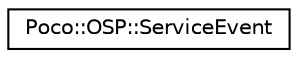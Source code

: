 digraph "Graphical Class Hierarchy"
{
 // LATEX_PDF_SIZE
  edge [fontname="Helvetica",fontsize="10",labelfontname="Helvetica",labelfontsize="10"];
  node [fontname="Helvetica",fontsize="10",shape=record];
  rankdir="LR";
  Node0 [label="Poco::OSP::ServiceEvent",height=0.2,width=0.4,color="black", fillcolor="white", style="filled",URL="$classPoco_1_1OSP_1_1ServiceEvent.html",tooltip=" "];
}
